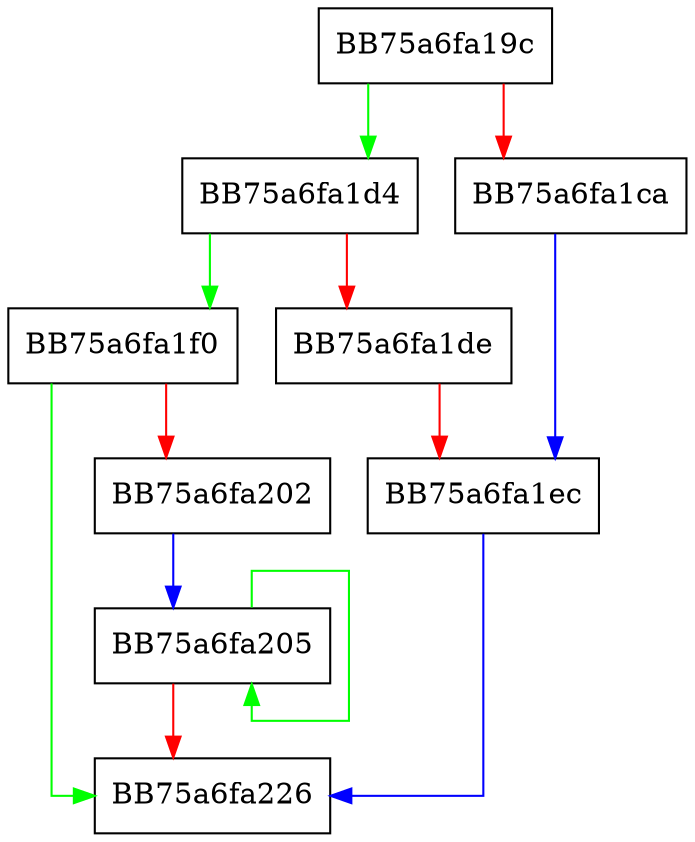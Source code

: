 digraph exprCodeVector {
  node [shape="box"];
  graph [splines=ortho];
  BB75a6fa19c -> BB75a6fa1d4 [color="green"];
  BB75a6fa19c -> BB75a6fa1ca [color="red"];
  BB75a6fa1ca -> BB75a6fa1ec [color="blue"];
  BB75a6fa1d4 -> BB75a6fa1f0 [color="green"];
  BB75a6fa1d4 -> BB75a6fa1de [color="red"];
  BB75a6fa1de -> BB75a6fa1ec [color="red"];
  BB75a6fa1ec -> BB75a6fa226 [color="blue"];
  BB75a6fa1f0 -> BB75a6fa226 [color="green"];
  BB75a6fa1f0 -> BB75a6fa202 [color="red"];
  BB75a6fa202 -> BB75a6fa205 [color="blue"];
  BB75a6fa205 -> BB75a6fa205 [color="green"];
  BB75a6fa205 -> BB75a6fa226 [color="red"];
}